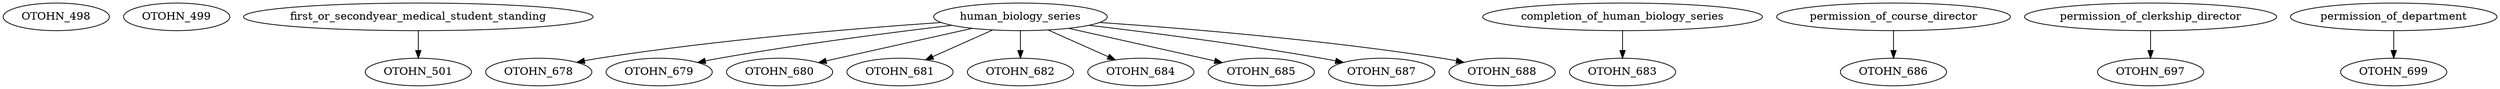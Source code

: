 digraph G {
    OTOHN_498;
    OTOHN_499;
    edge [color=black];
    first_or_secondyear_medical_student_standing -> OTOHN_501;
    edge [color=black];
    human_biology_series -> OTOHN_678;
    edge [color=black];
    human_biology_series -> OTOHN_679;
    edge [color=black];
    human_biology_series -> OTOHN_680;
    edge [color=black];
    human_biology_series -> OTOHN_681;
    edge [color=black];
    human_biology_series -> OTOHN_682;
    edge [color=black];
    completion_of_human_biology_series -> OTOHN_683;
    edge [color=black];
    human_biology_series -> OTOHN_684;
    edge [color=black];
    human_biology_series -> OTOHN_685;
    edge [color=black];
    permission_of_course_director -> OTOHN_686;
    edge [color=black];
    human_biology_series -> OTOHN_687;
    edge [color=black];
    human_biology_series -> OTOHN_688;
    edge [color=black];
    permission_of_clerkship_director -> OTOHN_697;
    edge [color=black];
    permission_of_department -> OTOHN_699;
}
